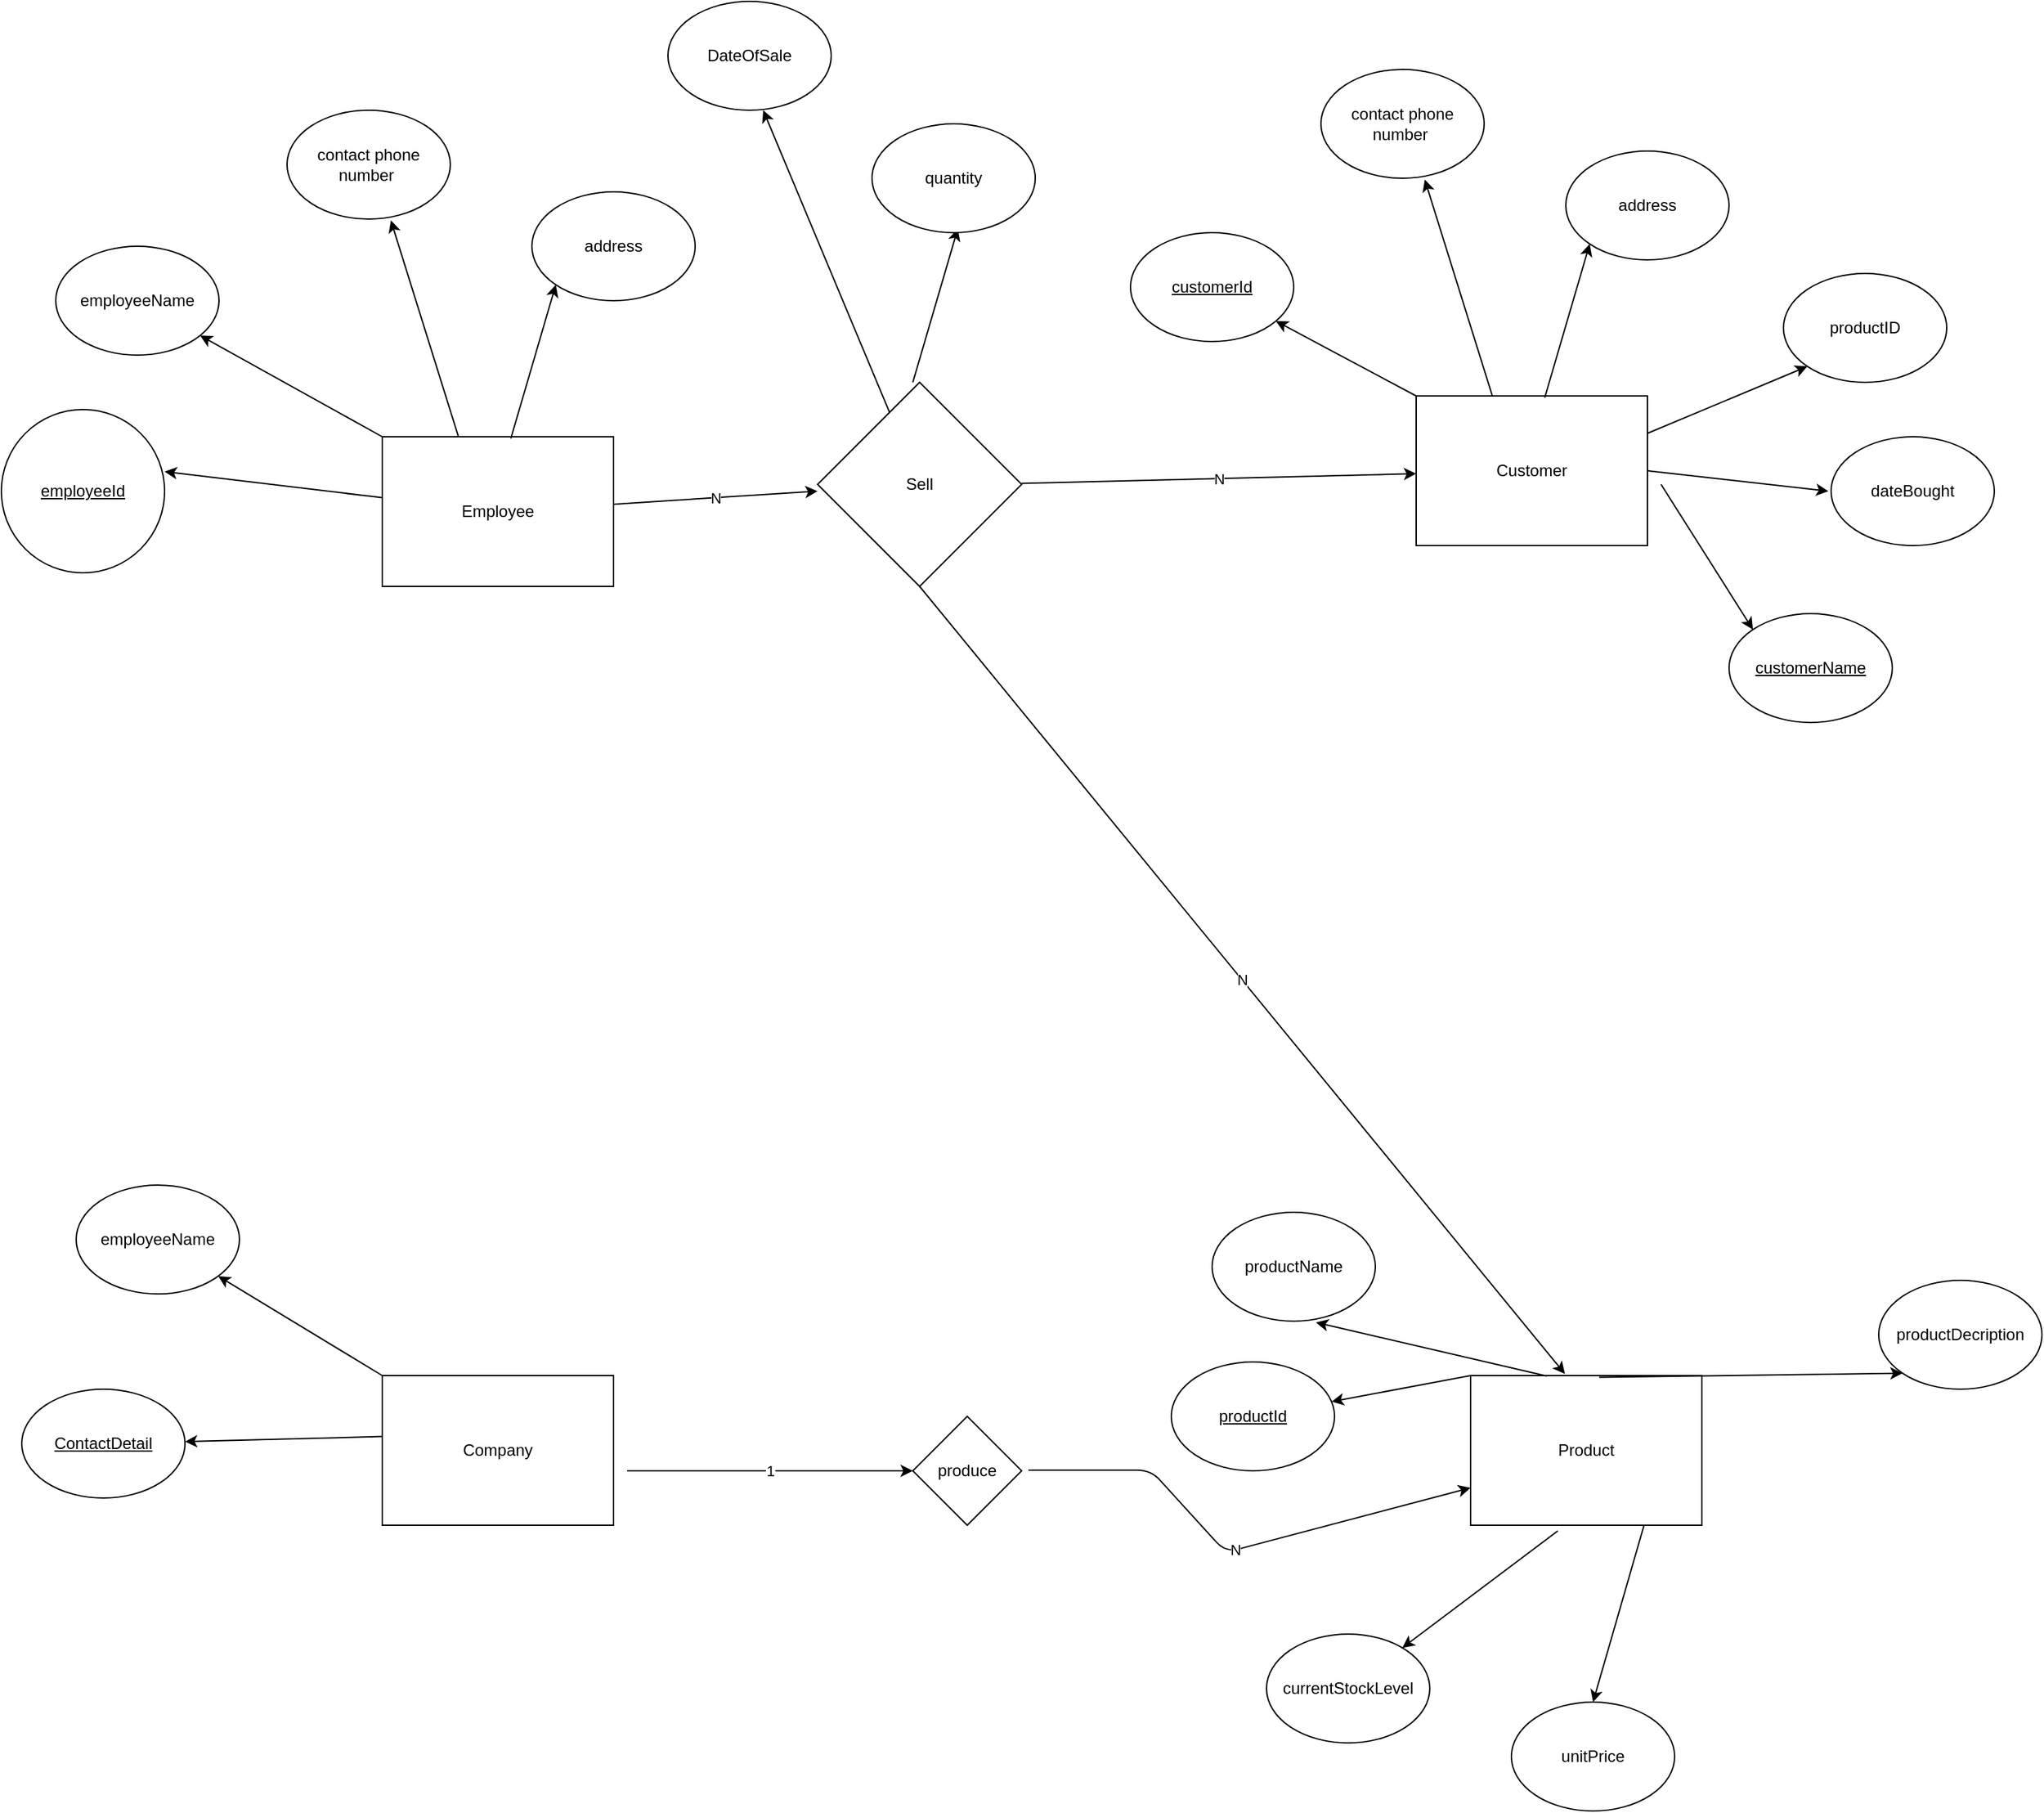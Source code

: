 <mxfile>
    <diagram id="QnAEESl_PSRcsNPEAV1Z" name="Page-1">
        <mxGraphModel dx="2299" dy="845" grid="1" gridSize="10" guides="1" tooltips="1" connect="1" arrows="1" fold="1" page="1" pageScale="1" pageWidth="850" pageHeight="1100" math="0" shadow="0">
            <root>
                <mxCell id="0"/>
                <mxCell id="1" parent="0"/>
                <mxCell id="2" value="Employee" style="rounded=0;whiteSpace=wrap;html=1;" parent="1" vertex="1">
                    <mxGeometry x="-310" y="430" width="170" height="110" as="geometry"/>
                </mxCell>
                <mxCell id="3" value="employeeName" style="ellipse;whiteSpace=wrap;html=1;" parent="1" vertex="1">
                    <mxGeometry x="-550" y="290" width="120" height="80" as="geometry"/>
                </mxCell>
                <mxCell id="5" value="contact phone number&amp;nbsp;&lt;span style=&quot;color: rgba(0, 0, 0, 0); font-family: monospace; font-size: 0px; text-align: start;&quot;&gt;%3CmxGraphModel%3E%3Croot%3E%3CmxCell%20id%3D%220%22%2F%3E%3CmxCell%20id%3D%221%22%20parent%3D%220%22%2F%3E%3CmxCell%20id%3D%222%22%20value%3D%22employeeName%22%20style%3D%22ellipse%3BwhiteSpace%3Dwrap%3Bhtml%3D1%3B%22%20vertex%3D%221%22%20parent%3D%221%22%3E%3CmxGeometry%20x%3D%2270%22%20y%3D%22260%22%20width%3D%22120%22%20height%3D%2280%22%20as%3D%22geometry%22%2F%3E%3C%2FmxCell%3E%3C%2Froot%3E%3C%2FmxGraphModel%3E&lt;/span&gt;" style="ellipse;whiteSpace=wrap;html=1;" parent="1" vertex="1">
                    <mxGeometry x="-380" y="190" width="120" height="80" as="geometry"/>
                </mxCell>
                <mxCell id="6" value="address" style="ellipse;whiteSpace=wrap;html=1;" parent="1" vertex="1">
                    <mxGeometry x="-200" y="250" width="120" height="80" as="geometry"/>
                </mxCell>
                <mxCell id="7" value="" style="endArrow=classic;html=1;exitX=0;exitY=0;exitDx=0;exitDy=0;" parent="1" source="2" target="3" edge="1">
                    <mxGeometry width="50" height="50" relative="1" as="geometry">
                        <mxPoint x="-360" y="390" as="sourcePoint"/>
                        <mxPoint x="-310" y="340" as="targetPoint"/>
                    </mxGeometry>
                </mxCell>
                <mxCell id="8" value="" style="endArrow=classic;html=1;entryX=0.636;entryY=1.012;entryDx=0;entryDy=0;entryPerimeter=0;exitX=0.33;exitY=0.003;exitDx=0;exitDy=0;exitPerimeter=0;" parent="1" source="2" target="5" edge="1">
                    <mxGeometry width="50" height="50" relative="1" as="geometry">
                        <mxPoint x="-360" y="390" as="sourcePoint"/>
                        <mxPoint x="-310" y="340" as="targetPoint"/>
                    </mxGeometry>
                </mxCell>
                <mxCell id="9" value="" style="endArrow=classic;html=1;entryX=0;entryY=1;entryDx=0;entryDy=0;exitX=0.556;exitY=0.011;exitDx=0;exitDy=0;exitPerimeter=0;" parent="1" source="2" target="6" edge="1">
                    <mxGeometry width="50" height="50" relative="1" as="geometry">
                        <mxPoint x="-360" y="390" as="sourcePoint"/>
                        <mxPoint x="-310" y="340" as="targetPoint"/>
                    </mxGeometry>
                </mxCell>
                <mxCell id="10" value="Customer" style="rounded=0;whiteSpace=wrap;html=1;" parent="1" vertex="1">
                    <mxGeometry x="450" y="400" width="170" height="110" as="geometry"/>
                </mxCell>
                <mxCell id="11" value="&lt;u&gt;customerId&lt;/u&gt;&lt;span style=&quot;color: rgba(0, 0, 0, 0); font-family: monospace; font-size: 0px; text-align: start;&quot;&gt;%3CmxGraphModel%3E%3Croot%3E%3CmxCell%20id%3D%220%22%2F%3E%3CmxCell%20id%3D%221%22%20parent%3D%220%22%2F%3E%3CmxCell%20id%3D%222%22%20value%3D%22%22%20style%3D%22endArrow%3Dclassic%3Bhtml%3D1%3BexitX%3D0%3BexitY%3D0%3BexitDx%3D0%3BexitDy%3D0%3B%22%20edge%3D%221%22%20parent%3D%221%22%3E%3CmxGeometry%20width%3D%2250%22%20height%3D%2250%22%20relative%3D%221%22%20as%3D%22geometry%22%3E%3CmxPoint%20x%3D%22-310%22%20y%3D%22430%22%20as%3D%22sourcePoint%22%2F%3E%3CmxPoint%20x%3D%22-443.907%22%20y%3D%22355.607%22%20as%3D%22targetPoint%22%2F%3E%3C%2FmxGeometry%3E%3C%2FmxCell%3E%3C%2Froot%3E%3C%2FmxGraphModel%3E&lt;/span&gt;" style="ellipse;whiteSpace=wrap;html=1;" parent="1" vertex="1">
                    <mxGeometry x="240" y="280" width="120" height="80" as="geometry"/>
                </mxCell>
                <mxCell id="12" value="contact phone number&amp;nbsp;&lt;span style=&quot;color: rgba(0, 0, 0, 0); font-family: monospace; font-size: 0px; text-align: start;&quot;&gt;%3CmxGraphModel%3E%3Croot%3E%3CmxCell%20id%3D%220%22%2F%3E%3CmxCell%20id%3D%221%22%20parent%3D%220%22%2F%3E%3CmxCell%20id%3D%222%22%20value%3D%22employeeName%22%20style%3D%22ellipse%3BwhiteSpace%3Dwrap%3Bhtml%3D1%3B%22%20vertex%3D%221%22%20parent%3D%221%22%3E%3CmxGeometry%20x%3D%2270%22%20y%3D%22260%22%20width%3D%22120%22%20height%3D%2280%22%20as%3D%22geometry%22%2F%3E%3C%2FmxCell%3E%3C%2Froot%3E%3C%2FmxGraphModel%3E&lt;/span&gt;" style="ellipse;whiteSpace=wrap;html=1;" parent="1" vertex="1">
                    <mxGeometry x="380" y="160" width="120" height="80" as="geometry"/>
                </mxCell>
                <mxCell id="13" value="address" style="ellipse;whiteSpace=wrap;html=1;" parent="1" vertex="1">
                    <mxGeometry x="560" y="220" width="120" height="80" as="geometry"/>
                </mxCell>
                <mxCell id="14" value="" style="endArrow=classic;html=1;exitX=0;exitY=0;exitDx=0;exitDy=0;" parent="1" source="10" target="11" edge="1">
                    <mxGeometry width="50" height="50" relative="1" as="geometry">
                        <mxPoint x="400" y="360" as="sourcePoint"/>
                        <mxPoint x="450" y="310" as="targetPoint"/>
                    </mxGeometry>
                </mxCell>
                <mxCell id="15" value="" style="endArrow=classic;html=1;entryX=0.636;entryY=1.012;entryDx=0;entryDy=0;entryPerimeter=0;exitX=0.33;exitY=0.003;exitDx=0;exitDy=0;exitPerimeter=0;" parent="1" source="10" target="12" edge="1">
                    <mxGeometry width="50" height="50" relative="1" as="geometry">
                        <mxPoint x="400" y="360" as="sourcePoint"/>
                        <mxPoint x="450" y="310" as="targetPoint"/>
                    </mxGeometry>
                </mxCell>
                <mxCell id="16" value="" style="endArrow=classic;html=1;entryX=0;entryY=1;entryDx=0;entryDy=0;exitX=0.556;exitY=0.011;exitDx=0;exitDy=0;exitPerimeter=0;" parent="1" source="10" target="13" edge="1">
                    <mxGeometry width="50" height="50" relative="1" as="geometry">
                        <mxPoint x="400" y="360" as="sourcePoint"/>
                        <mxPoint x="450" y="310" as="targetPoint"/>
                    </mxGeometry>
                </mxCell>
                <mxCell id="17" value="productID" style="ellipse;whiteSpace=wrap;html=1;" parent="1" vertex="1">
                    <mxGeometry x="720" y="310" width="120" height="80" as="geometry"/>
                </mxCell>
                <mxCell id="18" value="" style="endArrow=classic;html=1;entryX=0;entryY=1;entryDx=0;entryDy=0;exitX=1;exitY=0.25;exitDx=0;exitDy=0;" parent="1" source="10" target="17" edge="1">
                    <mxGeometry width="50" height="50" relative="1" as="geometry">
                        <mxPoint x="630" y="430" as="sourcePoint"/>
                        <mxPoint x="733.054" y="370.004" as="targetPoint"/>
                    </mxGeometry>
                </mxCell>
                <mxCell id="20" value="" style="endArrow=classic;html=1;exitX=1;exitY=0.5;exitDx=0;exitDy=0;" parent="1" source="10" edge="1">
                    <mxGeometry width="50" height="50" relative="1" as="geometry">
                        <mxPoint x="720" y="542.93" as="sourcePoint"/>
                        <mxPoint x="753" y="470" as="targetPoint"/>
                    </mxGeometry>
                </mxCell>
                <mxCell id="21" value="dateBought" style="ellipse;whiteSpace=wrap;html=1;" parent="1" vertex="1">
                    <mxGeometry x="755" y="430" width="120" height="80" as="geometry"/>
                </mxCell>
                <mxCell id="22" value="Product" style="rounded=0;whiteSpace=wrap;html=1;" parent="1" vertex="1">
                    <mxGeometry x="490" y="1120" width="170" height="110" as="geometry"/>
                </mxCell>
                <mxCell id="23" value="&lt;u&gt;productId&lt;/u&gt;" style="ellipse;whiteSpace=wrap;html=1;" parent="1" vertex="1">
                    <mxGeometry x="270" y="1110" width="120" height="80" as="geometry"/>
                </mxCell>
                <mxCell id="24" value="productName" style="ellipse;whiteSpace=wrap;html=1;" parent="1" vertex="1">
                    <mxGeometry x="300" y="1000" width="120" height="80" as="geometry"/>
                </mxCell>
                <mxCell id="25" value="productDecription" style="ellipse;whiteSpace=wrap;html=1;" parent="1" vertex="1">
                    <mxGeometry x="790" y="1050" width="120" height="80" as="geometry"/>
                </mxCell>
                <mxCell id="26" value="" style="endArrow=classic;html=1;exitX=0;exitY=0;exitDx=0;exitDy=0;" parent="1" source="22" target="23" edge="1">
                    <mxGeometry width="50" height="50" relative="1" as="geometry">
                        <mxPoint x="440" y="1080" as="sourcePoint"/>
                        <mxPoint x="490" y="1030" as="targetPoint"/>
                    </mxGeometry>
                </mxCell>
                <mxCell id="27" value="" style="endArrow=classic;html=1;entryX=0.636;entryY=1.012;entryDx=0;entryDy=0;entryPerimeter=0;exitX=0.33;exitY=0.003;exitDx=0;exitDy=0;exitPerimeter=0;" parent="1" source="22" target="24" edge="1">
                    <mxGeometry width="50" height="50" relative="1" as="geometry">
                        <mxPoint x="440" y="1080" as="sourcePoint"/>
                        <mxPoint x="490" y="1030" as="targetPoint"/>
                    </mxGeometry>
                </mxCell>
                <mxCell id="28" value="" style="endArrow=classic;html=1;entryX=0;entryY=1;entryDx=0;entryDy=0;exitX=0.556;exitY=0.011;exitDx=0;exitDy=0;exitPerimeter=0;" parent="1" source="22" target="25" edge="1">
                    <mxGeometry width="50" height="50" relative="1" as="geometry">
                        <mxPoint x="440" y="1080" as="sourcePoint"/>
                        <mxPoint x="490" y="1030" as="targetPoint"/>
                    </mxGeometry>
                </mxCell>
                <mxCell id="29" value="unitPrice" style="ellipse;whiteSpace=wrap;html=1;" parent="1" vertex="1">
                    <mxGeometry x="520" y="1360" width="120" height="80" as="geometry"/>
                </mxCell>
                <mxCell id="30" value="" style="endArrow=classic;html=1;entryX=0.5;entryY=0;entryDx=0;entryDy=0;exitX=0.75;exitY=1;exitDx=0;exitDy=0;" parent="1" source="22" target="29" edge="1">
                    <mxGeometry width="50" height="50" relative="1" as="geometry">
                        <mxPoint x="670" y="1150" as="sourcePoint"/>
                        <mxPoint x="773.054" y="1090.004" as="targetPoint"/>
                    </mxGeometry>
                </mxCell>
                <mxCell id="31" value="" style="endArrow=classic;html=1;exitX=0.377;exitY=1.038;exitDx=0;exitDy=0;exitPerimeter=0;" parent="1" source="22" target="32" edge="1">
                    <mxGeometry width="50" height="50" relative="1" as="geometry">
                        <mxPoint x="760" y="1262.93" as="sourcePoint"/>
                        <mxPoint x="793" y="1190" as="targetPoint"/>
                    </mxGeometry>
                </mxCell>
                <mxCell id="32" value="currentStockLevel" style="ellipse;whiteSpace=wrap;html=1;" parent="1" vertex="1">
                    <mxGeometry x="340" y="1310" width="120" height="80" as="geometry"/>
                </mxCell>
                <mxCell id="38" value="N" style="endArrow=classic;html=1;" parent="1" source="2" edge="1">
                    <mxGeometry width="50" height="50" relative="1" as="geometry">
                        <mxPoint x="-70" y="470" as="sourcePoint"/>
                        <mxPoint x="10" y="470" as="targetPoint"/>
                    </mxGeometry>
                </mxCell>
                <mxCell id="39" value="Sell" style="rhombus;whiteSpace=wrap;html=1;" parent="1" vertex="1">
                    <mxGeometry x="10" y="390" width="150" height="150" as="geometry"/>
                </mxCell>
                <mxCell id="44" value="N" style="endArrow=classic;html=1;" parent="1" target="10" edge="1">
                    <mxGeometry width="50" height="50" relative="1" as="geometry">
                        <mxPoint x="160" y="464.264" as="sourcePoint"/>
                        <mxPoint x="360" y="440.002" as="targetPoint"/>
                    </mxGeometry>
                </mxCell>
                <mxCell id="49" value="N" style="endArrow=classic;html=1;entryX=0.408;entryY=-0.011;entryDx=0;entryDy=0;entryPerimeter=0;exitX=0.5;exitY=1;exitDx=0;exitDy=0;" parent="1" source="39" target="22" edge="1">
                    <mxGeometry width="50" height="50" relative="1" as="geometry">
                        <mxPoint x="560" y="790.004" as="sourcePoint"/>
                        <mxPoint x="850" y="782.84" as="targetPoint"/>
                    </mxGeometry>
                </mxCell>
                <mxCell id="52" value="Company" style="rounded=0;whiteSpace=wrap;html=1;" parent="1" vertex="1">
                    <mxGeometry x="-310" y="1120" width="170" height="110" as="geometry"/>
                </mxCell>
                <mxCell id="53" value="employeeName" style="ellipse;whiteSpace=wrap;html=1;" parent="1" vertex="1">
                    <mxGeometry x="-535" y="980" width="120" height="80" as="geometry"/>
                </mxCell>
                <mxCell id="56" value="" style="endArrow=classic;html=1;exitX=0;exitY=0;exitDx=0;exitDy=0;" parent="1" source="52" target="53" edge="1">
                    <mxGeometry width="50" height="50" relative="1" as="geometry">
                        <mxPoint x="-345" y="1080" as="sourcePoint"/>
                        <mxPoint x="-295" y="1030" as="targetPoint"/>
                    </mxGeometry>
                </mxCell>
                <mxCell id="59" value="&lt;u&gt;ContactDetail&lt;/u&gt;" style="ellipse;whiteSpace=wrap;html=1;" parent="1" vertex="1">
                    <mxGeometry x="-575" y="1130" width="120" height="80" as="geometry"/>
                </mxCell>
                <mxCell id="60" value="" style="endArrow=classic;html=1;exitX=0.001;exitY=0.407;exitDx=0;exitDy=0;exitPerimeter=0;" parent="1" source="52" target="59" edge="1">
                    <mxGeometry width="50" height="50" relative="1" as="geometry">
                        <mxPoint x="-335" y="1270" as="sourcePoint"/>
                        <mxPoint x="-335" y="1180" as="targetPoint"/>
                    </mxGeometry>
                </mxCell>
                <mxCell id="63" value="1" style="endArrow=classic;html=1;exitX=0.33;exitY=0.003;exitDx=0;exitDy=0;exitPerimeter=0;" parent="1" edge="1">
                    <mxGeometry width="50" height="50" relative="1" as="geometry">
                        <mxPoint x="-130.0" y="1190" as="sourcePoint"/>
                        <mxPoint x="80" y="1190" as="targetPoint"/>
                        <Array as="points">
                            <mxPoint x="-40" y="1190"/>
                        </Array>
                    </mxGeometry>
                </mxCell>
                <mxCell id="64" value="produce" style="rhombus;whiteSpace=wrap;html=1;" parent="1" vertex="1">
                    <mxGeometry x="80" y="1150" width="80" height="80" as="geometry"/>
                </mxCell>
                <mxCell id="65" value="N" style="endArrow=classic;html=1;exitX=0.33;exitY=0.003;exitDx=0;exitDy=0;exitPerimeter=0;entryX=0;entryY=0.75;entryDx=0;entryDy=0;" parent="1" target="22" edge="1">
                    <mxGeometry width="50" height="50" relative="1" as="geometry">
                        <mxPoint x="165" y="1189.5" as="sourcePoint"/>
                        <mxPoint x="375" y="1189.5" as="targetPoint"/>
                        <Array as="points">
                            <mxPoint x="255" y="1189.5"/>
                            <mxPoint x="310" y="1250"/>
                        </Array>
                    </mxGeometry>
                </mxCell>
                <mxCell id="66" value="" style="endArrow=classic;html=1;entryX=0;entryY=1;entryDx=0;entryDy=0;exitX=0.556;exitY=0.011;exitDx=0;exitDy=0;exitPerimeter=0;" parent="1" edge="1">
                    <mxGeometry width="50" height="50" relative="1" as="geometry">
                        <mxPoint x="80" y="390.0" as="sourcePoint"/>
                        <mxPoint x="113.054" y="277.074" as="targetPoint"/>
                    </mxGeometry>
                </mxCell>
                <mxCell id="67" value="quantity" style="ellipse;whiteSpace=wrap;html=1;" parent="1" vertex="1">
                    <mxGeometry x="50" y="200" width="120" height="80" as="geometry"/>
                </mxCell>
                <mxCell id="68" value="" style="endArrow=classic;html=1;" parent="1" source="39" edge="1">
                    <mxGeometry width="50" height="50" relative="1" as="geometry">
                        <mxPoint x="16.95" y="400" as="sourcePoint"/>
                        <mxPoint x="-30" y="190" as="targetPoint"/>
                    </mxGeometry>
                </mxCell>
                <mxCell id="70" value="DateOfSale" style="ellipse;whiteSpace=wrap;html=1;" parent="1" vertex="1">
                    <mxGeometry x="-100" y="110" width="120" height="80" as="geometry"/>
                </mxCell>
                <mxCell id="71" value="&lt;u&gt;employeeId&lt;/u&gt;" style="ellipse;whiteSpace=wrap;html=1;" parent="1" vertex="1">
                    <mxGeometry x="-590" y="410" width="120" height="120" as="geometry"/>
                </mxCell>
                <mxCell id="72" value="" style="endArrow=classic;html=1;" parent="1" source="2" edge="1">
                    <mxGeometry width="50" height="50" relative="1" as="geometry">
                        <mxPoint x="-336.09" y="530" as="sourcePoint"/>
                        <mxPoint x="-469.997" y="455.607" as="targetPoint"/>
                    </mxGeometry>
                </mxCell>
                <mxCell id="73" value="&lt;div style=&quot;text-align: center;&quot;&gt;&lt;span style=&quot;text-align: start; background-color: initial;&quot;&gt;&lt;u&gt;customerName&lt;/u&gt;&lt;/span&gt;&lt;span style=&quot;color: rgba(0, 0, 0, 0); font-family: monospace; font-size: 0px; text-align: start; background-color: initial;&quot;&gt;%3CmxGraphModel%3E%3Croot%3E%3CmxCell%20id%3D%220%22%2F%3E%3CmxCell%20id%3D%221%22%20parent%3D%220%22%2F%3E%3CmxCell%20id%3D%222%22%20value%3D%22%22%20style%3D%22endArrow%3Dclassic%3Bhtml%3D1%3BexitX%3D0%3BexitY%3D0%3BexitDx%3D0%3BexitDy%3D0%3B%22%20edge%3D%221%22%20parent%3D%221%22%3E%3CmxGeometry%20width%3D%2250%22%20height%3D%2250%22%20relative%3D%221%22%20as%3D%22geometry%22%3E%3CmxPoint%20x%3D%22-310%22%20y%3D%22430%22%20as%3D%22sourcePoint%22%2F%3E%3CmxPoint%20x%3D%22-443.907%22%20y%3D%22355.607%22%20as%3D%22targetPoint%22%2F%3E%3C%2FmxGeometry%3E%3C%2FmxCell%3E%3C%2Froot%3E%3C%2FmxGraphModel%&lt;/span&gt;&lt;/div&gt;" style="ellipse;whiteSpace=wrap;html=1;" parent="1" vertex="1">
                    <mxGeometry x="680" y="560" width="120" height="80" as="geometry"/>
                </mxCell>
                <mxCell id="74" value="" style="endArrow=classic;html=1;exitX=1;exitY=0.5;exitDx=0;exitDy=0;entryX=0;entryY=0;entryDx=0;entryDy=0;" parent="1" target="73" edge="1">
                    <mxGeometry width="50" height="50" relative="1" as="geometry">
                        <mxPoint x="630.0" y="465" as="sourcePoint"/>
                        <mxPoint x="763" y="480" as="targetPoint"/>
                    </mxGeometry>
                </mxCell>
            </root>
        </mxGraphModel>
    </diagram>
</mxfile>